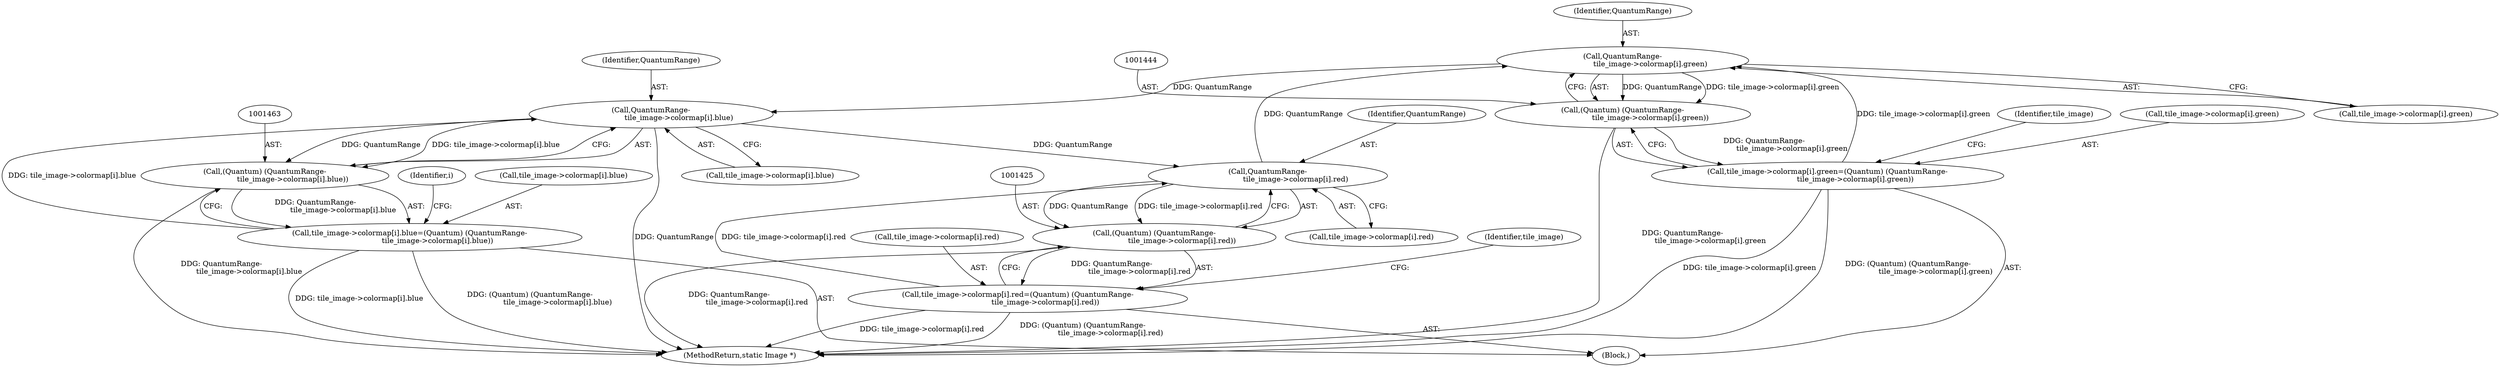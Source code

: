 digraph "0_ImageMagick_6b6bff054d569a77973f2140c0e86366e6168a6c_1@pointer" {
"1001445" [label="(Call,QuantumRange-\n                        tile_image->colormap[i].green)"];
"1001426" [label="(Call,QuantumRange-\n                        tile_image->colormap[i].red)"];
"1001464" [label="(Call,QuantumRange-\n                        tile_image->colormap[i].blue)"];
"1001445" [label="(Call,QuantumRange-\n                        tile_image->colormap[i].green)"];
"1001435" [label="(Call,tile_image->colormap[i].green=(Quantum) (QuantumRange-\n                        tile_image->colormap[i].green))"];
"1001443" [label="(Call,(Quantum) (QuantumRange-\n                        tile_image->colormap[i].green))"];
"1001454" [label="(Call,tile_image->colormap[i].blue=(Quantum) (QuantumRange-\n                        tile_image->colormap[i].blue))"];
"1001462" [label="(Call,(Quantum) (QuantumRange-\n                        tile_image->colormap[i].blue))"];
"1001416" [label="(Call,tile_image->colormap[i].red=(Quantum) (QuantumRange-\n                        tile_image->colormap[i].red))"];
"1001424" [label="(Call,(Quantum) (QuantumRange-\n                        tile_image->colormap[i].red))"];
"1001415" [label="(Block,)"];
"1001458" [label="(Identifier,tile_image)"];
"1001424" [label="(Call,(Quantum) (QuantumRange-\n                        tile_image->colormap[i].red))"];
"1001417" [label="(Call,tile_image->colormap[i].red)"];
"1001445" [label="(Call,QuantumRange-\n                        tile_image->colormap[i].green)"];
"1001414" [label="(Identifier,i)"];
"1001466" [label="(Call,tile_image->colormap[i].blue)"];
"1001435" [label="(Call,tile_image->colormap[i].green=(Quantum) (QuantumRange-\n                        tile_image->colormap[i].green))"];
"1001454" [label="(Call,tile_image->colormap[i].blue=(Quantum) (QuantumRange-\n                        tile_image->colormap[i].blue))"];
"1001428" [label="(Call,tile_image->colormap[i].red)"];
"1001436" [label="(Call,tile_image->colormap[i].green)"];
"1002573" [label="(MethodReturn,static Image *)"];
"1001426" [label="(Call,QuantumRange-\n                        tile_image->colormap[i].red)"];
"1001416" [label="(Call,tile_image->colormap[i].red=(Quantum) (QuantumRange-\n                        tile_image->colormap[i].red))"];
"1001455" [label="(Call,tile_image->colormap[i].blue)"];
"1001446" [label="(Identifier,QuantumRange)"];
"1001439" [label="(Identifier,tile_image)"];
"1001443" [label="(Call,(Quantum) (QuantumRange-\n                        tile_image->colormap[i].green))"];
"1001427" [label="(Identifier,QuantumRange)"];
"1001465" [label="(Identifier,QuantumRange)"];
"1001462" [label="(Call,(Quantum) (QuantumRange-\n                        tile_image->colormap[i].blue))"];
"1001464" [label="(Call,QuantumRange-\n                        tile_image->colormap[i].blue)"];
"1001447" [label="(Call,tile_image->colormap[i].green)"];
"1001445" -> "1001443"  [label="AST: "];
"1001445" -> "1001447"  [label="CFG: "];
"1001446" -> "1001445"  [label="AST: "];
"1001447" -> "1001445"  [label="AST: "];
"1001443" -> "1001445"  [label="CFG: "];
"1001445" -> "1001443"  [label="DDG: QuantumRange"];
"1001445" -> "1001443"  [label="DDG: tile_image->colormap[i].green"];
"1001426" -> "1001445"  [label="DDG: QuantumRange"];
"1001435" -> "1001445"  [label="DDG: tile_image->colormap[i].green"];
"1001445" -> "1001464"  [label="DDG: QuantumRange"];
"1001426" -> "1001424"  [label="AST: "];
"1001426" -> "1001428"  [label="CFG: "];
"1001427" -> "1001426"  [label="AST: "];
"1001428" -> "1001426"  [label="AST: "];
"1001424" -> "1001426"  [label="CFG: "];
"1001426" -> "1001424"  [label="DDG: QuantumRange"];
"1001426" -> "1001424"  [label="DDG: tile_image->colormap[i].red"];
"1001464" -> "1001426"  [label="DDG: QuantumRange"];
"1001416" -> "1001426"  [label="DDG: tile_image->colormap[i].red"];
"1001464" -> "1001462"  [label="AST: "];
"1001464" -> "1001466"  [label="CFG: "];
"1001465" -> "1001464"  [label="AST: "];
"1001466" -> "1001464"  [label="AST: "];
"1001462" -> "1001464"  [label="CFG: "];
"1001464" -> "1002573"  [label="DDG: QuantumRange"];
"1001464" -> "1001462"  [label="DDG: QuantumRange"];
"1001464" -> "1001462"  [label="DDG: tile_image->colormap[i].blue"];
"1001454" -> "1001464"  [label="DDG: tile_image->colormap[i].blue"];
"1001435" -> "1001415"  [label="AST: "];
"1001435" -> "1001443"  [label="CFG: "];
"1001436" -> "1001435"  [label="AST: "];
"1001443" -> "1001435"  [label="AST: "];
"1001458" -> "1001435"  [label="CFG: "];
"1001435" -> "1002573"  [label="DDG: tile_image->colormap[i].green"];
"1001435" -> "1002573"  [label="DDG: (Quantum) (QuantumRange-\n                        tile_image->colormap[i].green)"];
"1001443" -> "1001435"  [label="DDG: QuantumRange-\n                        tile_image->colormap[i].green"];
"1001444" -> "1001443"  [label="AST: "];
"1001443" -> "1002573"  [label="DDG: QuantumRange-\n                        tile_image->colormap[i].green"];
"1001454" -> "1001415"  [label="AST: "];
"1001454" -> "1001462"  [label="CFG: "];
"1001455" -> "1001454"  [label="AST: "];
"1001462" -> "1001454"  [label="AST: "];
"1001414" -> "1001454"  [label="CFG: "];
"1001454" -> "1002573"  [label="DDG: (Quantum) (QuantumRange-\n                        tile_image->colormap[i].blue)"];
"1001454" -> "1002573"  [label="DDG: tile_image->colormap[i].blue"];
"1001462" -> "1001454"  [label="DDG: QuantumRange-\n                        tile_image->colormap[i].blue"];
"1001463" -> "1001462"  [label="AST: "];
"1001462" -> "1002573"  [label="DDG: QuantumRange-\n                        tile_image->colormap[i].blue"];
"1001416" -> "1001415"  [label="AST: "];
"1001416" -> "1001424"  [label="CFG: "];
"1001417" -> "1001416"  [label="AST: "];
"1001424" -> "1001416"  [label="AST: "];
"1001439" -> "1001416"  [label="CFG: "];
"1001416" -> "1002573"  [label="DDG: tile_image->colormap[i].red"];
"1001416" -> "1002573"  [label="DDG: (Quantum) (QuantumRange-\n                        tile_image->colormap[i].red)"];
"1001424" -> "1001416"  [label="DDG: QuantumRange-\n                        tile_image->colormap[i].red"];
"1001425" -> "1001424"  [label="AST: "];
"1001424" -> "1002573"  [label="DDG: QuantumRange-\n                        tile_image->colormap[i].red"];
}
